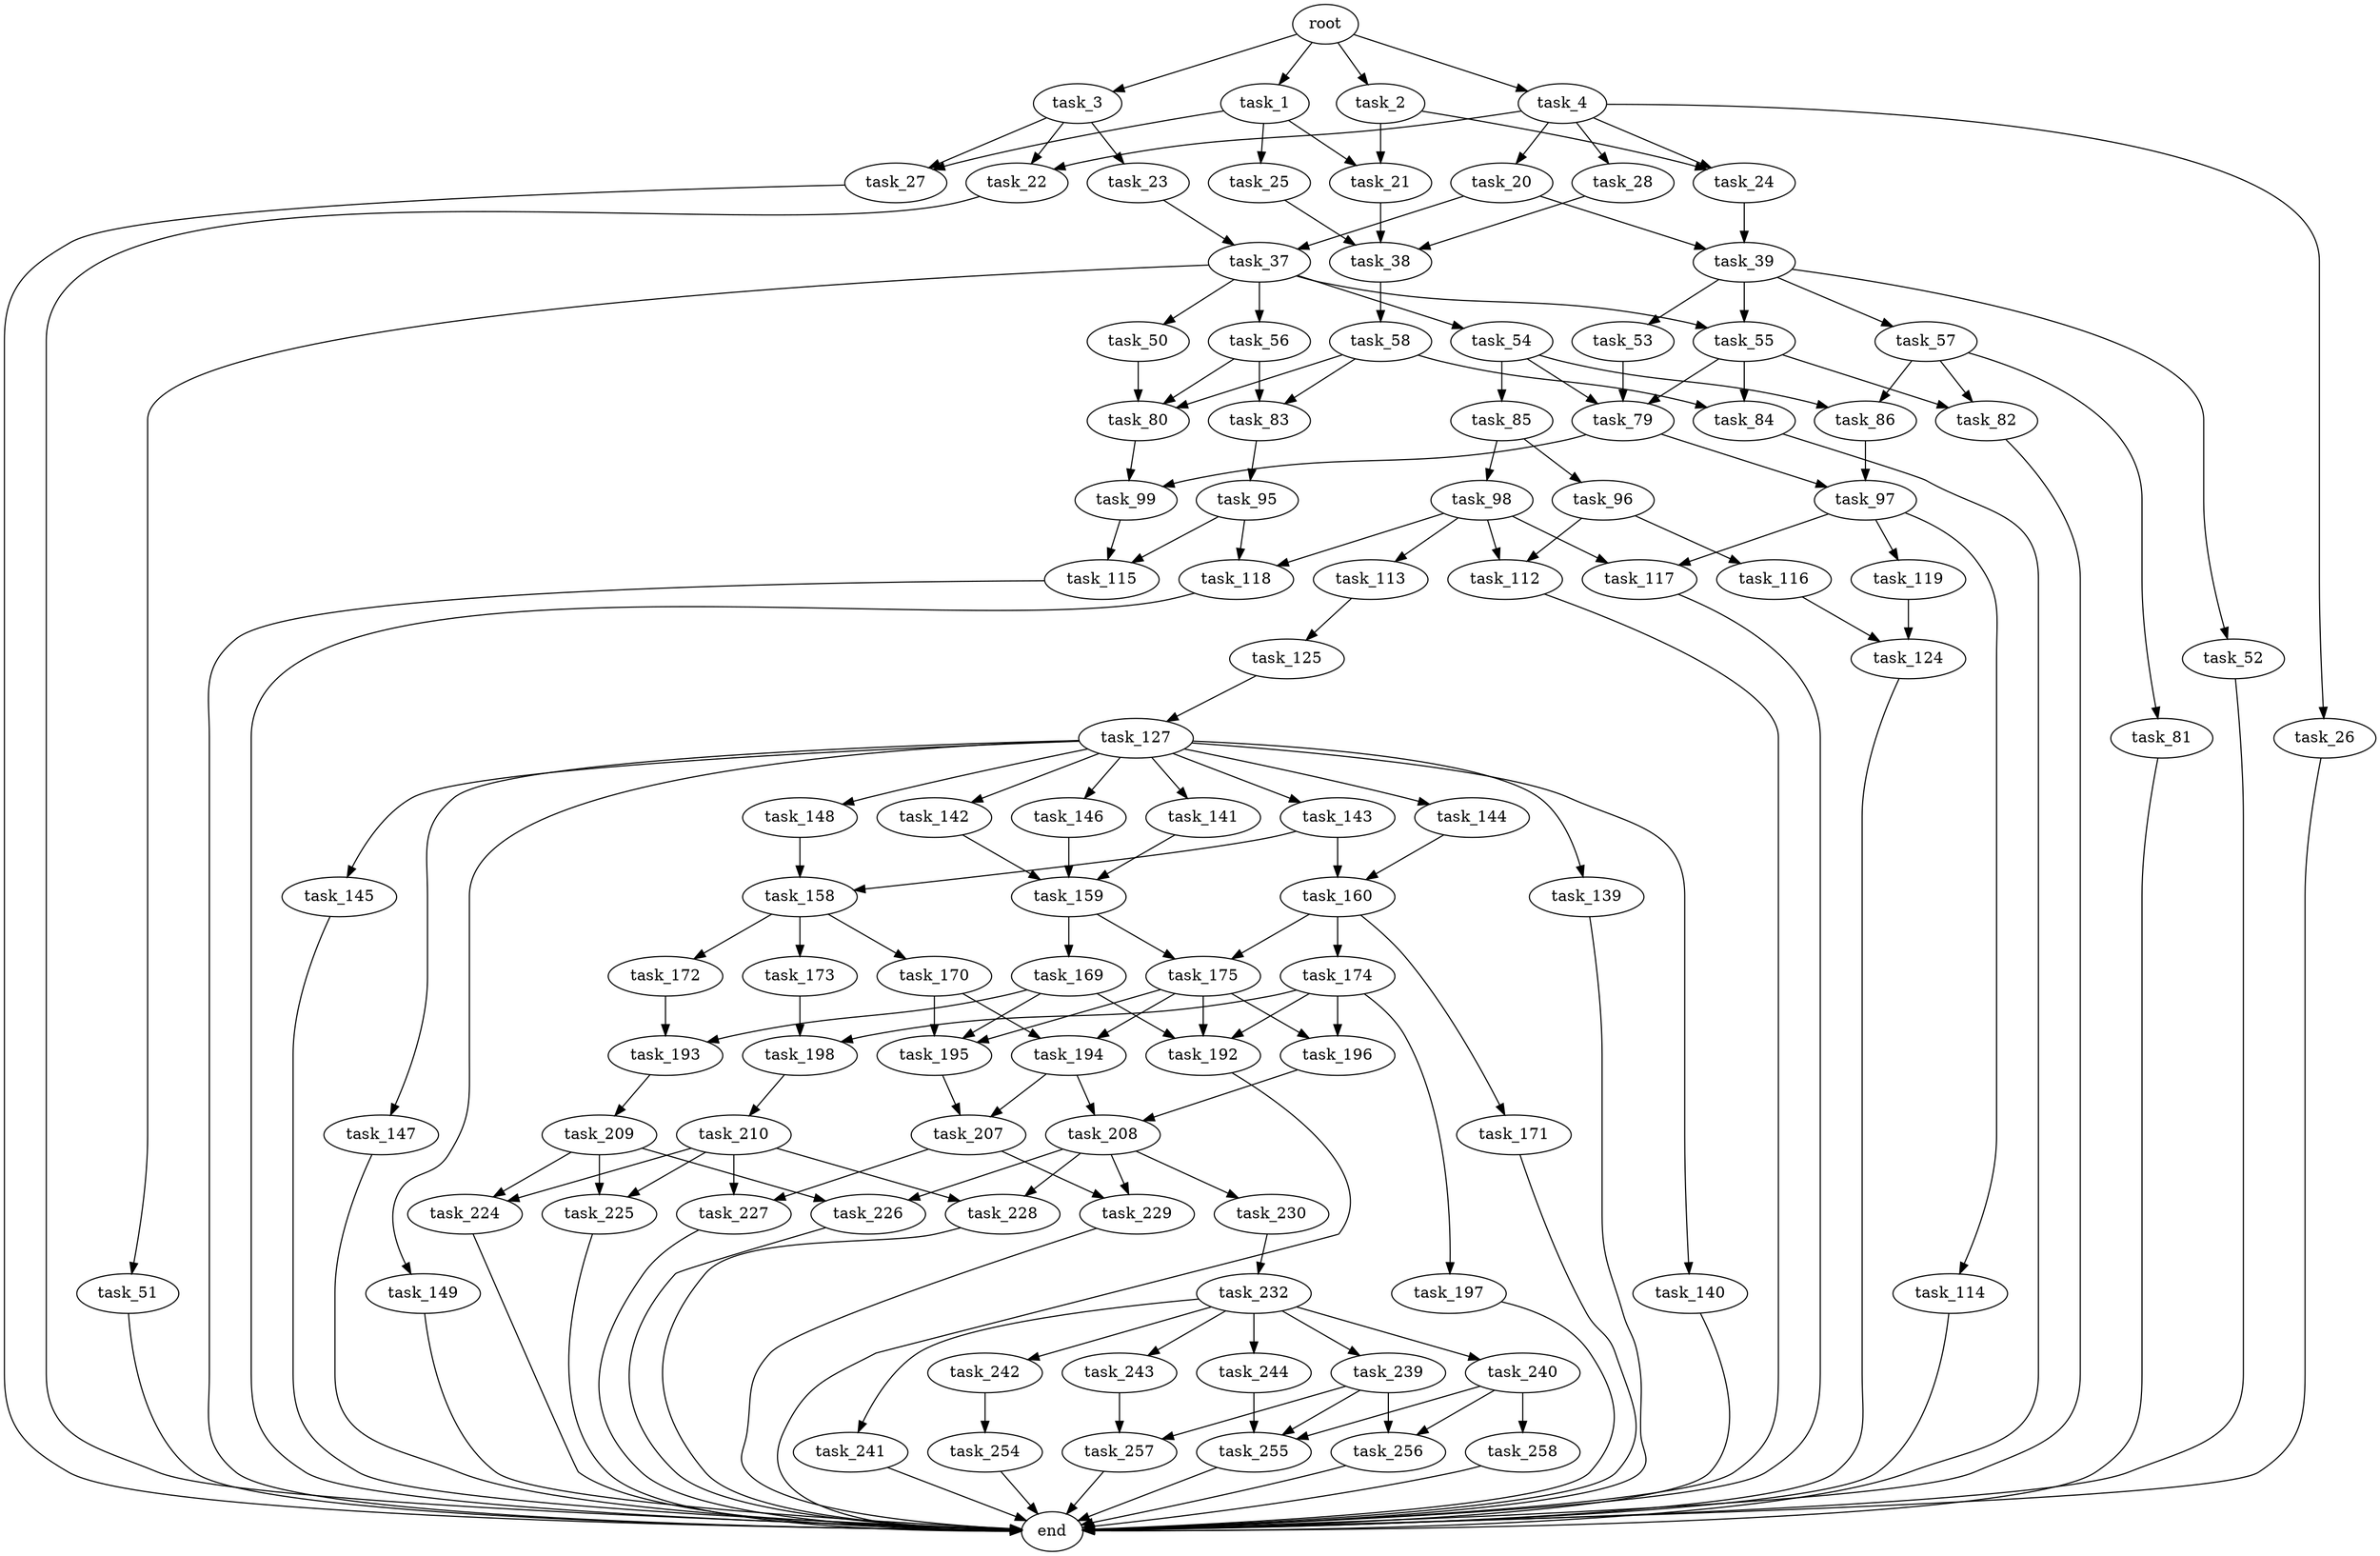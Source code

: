 digraph G {
  root [size="0.000000"];
  task_1 [size="214903066905.000000"];
  task_2 [size="339643215261.000000"];
  task_3 [size="68719476736.000000"];
  task_4 [size="1073741824000.000000"];
  task_20 [size="3657712091.000000"];
  task_21 [size="1073741824000.000000"];
  task_22 [size="106349610242.000000"];
  task_23 [size="782757789696.000000"];
  task_24 [size="35241206617.000000"];
  task_25 [size="8589934592.000000"];
  task_26 [size="30333551225.000000"];
  task_27 [size="31555109620.000000"];
  task_28 [size="21038986205.000000"];
  task_37 [size="727772761119.000000"];
  task_38 [size="8589934592.000000"];
  task_39 [size="4333153302.000000"];
  task_50 [size="6162696486.000000"];
  task_51 [size="231928233984.000000"];
  task_52 [size="32658532746.000000"];
  task_53 [size="368293445632.000000"];
  task_54 [size="7177950623.000000"];
  task_55 [size="134217728000.000000"];
  task_56 [size="549755813888.000000"];
  task_57 [size="28991029248.000000"];
  task_58 [size="68719476736.000000"];
  task_79 [size="223547697630.000000"];
  task_80 [size="33956357307.000000"];
  task_81 [size="19908175834.000000"];
  task_82 [size="34541319355.000000"];
  task_83 [size="782757789696.000000"];
  task_84 [size="7867336207.000000"];
  task_85 [size="3429176186.000000"];
  task_86 [size="8014707795.000000"];
  task_95 [size="9038882294.000000"];
  task_96 [size="28991029248.000000"];
  task_97 [size="693702020.000000"];
  task_98 [size="550075113033.000000"];
  task_99 [size="368293445632.000000"];
  task_112 [size="8259867586.000000"];
  task_113 [size="7483436967.000000"];
  task_114 [size="549755813888.000000"];
  task_115 [size="529909954500.000000"];
  task_116 [size="464968509.000000"];
  task_117 [size="8589934592.000000"];
  task_118 [size="66906098172.000000"];
  task_119 [size="4442682453.000000"];
  task_124 [size="47072512031.000000"];
  task_125 [size="28991029248.000000"];
  task_127 [size="3527727248.000000"];
  task_139 [size="8219166860.000000"];
  task_140 [size="28991029248.000000"];
  task_141 [size="15380038712.000000"];
  task_142 [size="68719476736.000000"];
  task_143 [size="15977575681.000000"];
  task_144 [size="8589934592.000000"];
  task_145 [size="210185336864.000000"];
  task_146 [size="19401643545.000000"];
  task_147 [size="722257915943.000000"];
  task_148 [size="1265143827.000000"];
  task_149 [size="368293445632.000000"];
  task_158 [size="28991029248.000000"];
  task_159 [size="6889996374.000000"];
  task_160 [size="7678973901.000000"];
  task_169 [size="28991029248.000000"];
  task_170 [size="8589934592.000000"];
  task_171 [size="37668381132.000000"];
  task_172 [size="231928233984.000000"];
  task_173 [size="51818099287.000000"];
  task_174 [size="3523279078.000000"];
  task_175 [size="877388088983.000000"];
  task_192 [size="904940192271.000000"];
  task_193 [size="51459582274.000000"];
  task_194 [size="18348879175.000000"];
  task_195 [size="8589934592.000000"];
  task_196 [size="97512645029.000000"];
  task_197 [size="3577447019.000000"];
  task_198 [size="1073741824000.000000"];
  task_207 [size="17549740335.000000"];
  task_208 [size="368293445632.000000"];
  task_209 [size="275736282319.000000"];
  task_210 [size="187582293930.000000"];
  task_224 [size="26502336187.000000"];
  task_225 [size="368293445632.000000"];
  task_226 [size="134217728000.000000"];
  task_227 [size="251263762233.000000"];
  task_228 [size="193154069761.000000"];
  task_229 [size="113123536881.000000"];
  task_230 [size="57653586662.000000"];
  task_232 [size="300945209499.000000"];
  task_239 [size="1073741824000.000000"];
  task_240 [size="2272940724.000000"];
  task_241 [size="28991029248.000000"];
  task_242 [size="527491705079.000000"];
  task_243 [size="1391547427.000000"];
  task_244 [size="284929269741.000000"];
  task_254 [size="9533531186.000000"];
  task_255 [size="5292253649.000000"];
  task_256 [size="10760760169.000000"];
  task_257 [size="37310474214.000000"];
  task_258 [size="7974505441.000000"];
  end [size="0.000000"];

  root -> task_1 [size="1.000000"];
  root -> task_2 [size="1.000000"];
  root -> task_3 [size="1.000000"];
  root -> task_4 [size="1.000000"];
  task_1 -> task_21 [size="411041792.000000"];
  task_1 -> task_25 [size="411041792.000000"];
  task_1 -> task_27 [size="411041792.000000"];
  task_2 -> task_21 [size="301989888.000000"];
  task_2 -> task_24 [size="301989888.000000"];
  task_3 -> task_22 [size="134217728.000000"];
  task_3 -> task_23 [size="134217728.000000"];
  task_3 -> task_27 [size="134217728.000000"];
  task_4 -> task_20 [size="838860800.000000"];
  task_4 -> task_22 [size="838860800.000000"];
  task_4 -> task_24 [size="838860800.000000"];
  task_4 -> task_26 [size="838860800.000000"];
  task_4 -> task_28 [size="838860800.000000"];
  task_20 -> task_37 [size="209715200.000000"];
  task_20 -> task_39 [size="209715200.000000"];
  task_21 -> task_38 [size="838860800.000000"];
  task_22 -> end [size="1.000000"];
  task_23 -> task_37 [size="679477248.000000"];
  task_24 -> task_39 [size="75497472.000000"];
  task_25 -> task_38 [size="33554432.000000"];
  task_26 -> end [size="1.000000"];
  task_27 -> end [size="1.000000"];
  task_28 -> task_38 [size="536870912.000000"];
  task_37 -> task_50 [size="679477248.000000"];
  task_37 -> task_51 [size="679477248.000000"];
  task_37 -> task_54 [size="679477248.000000"];
  task_37 -> task_55 [size="679477248.000000"];
  task_37 -> task_56 [size="679477248.000000"];
  task_38 -> task_58 [size="33554432.000000"];
  task_39 -> task_52 [size="301989888.000000"];
  task_39 -> task_53 [size="301989888.000000"];
  task_39 -> task_55 [size="301989888.000000"];
  task_39 -> task_57 [size="301989888.000000"];
  task_50 -> task_80 [size="209715200.000000"];
  task_51 -> end [size="1.000000"];
  task_52 -> end [size="1.000000"];
  task_53 -> task_79 [size="411041792.000000"];
  task_54 -> task_79 [size="301989888.000000"];
  task_54 -> task_85 [size="301989888.000000"];
  task_54 -> task_86 [size="301989888.000000"];
  task_55 -> task_79 [size="209715200.000000"];
  task_55 -> task_82 [size="209715200.000000"];
  task_55 -> task_84 [size="209715200.000000"];
  task_56 -> task_80 [size="536870912.000000"];
  task_56 -> task_83 [size="536870912.000000"];
  task_57 -> task_81 [size="75497472.000000"];
  task_57 -> task_82 [size="75497472.000000"];
  task_57 -> task_86 [size="75497472.000000"];
  task_58 -> task_80 [size="134217728.000000"];
  task_58 -> task_83 [size="134217728.000000"];
  task_58 -> task_84 [size="134217728.000000"];
  task_79 -> task_97 [size="411041792.000000"];
  task_79 -> task_99 [size="411041792.000000"];
  task_80 -> task_99 [size="679477248.000000"];
  task_81 -> end [size="1.000000"];
  task_82 -> end [size="1.000000"];
  task_83 -> task_95 [size="679477248.000000"];
  task_84 -> end [size="1.000000"];
  task_85 -> task_96 [size="75497472.000000"];
  task_85 -> task_98 [size="75497472.000000"];
  task_86 -> task_97 [size="838860800.000000"];
  task_95 -> task_115 [size="33554432.000000"];
  task_95 -> task_118 [size="33554432.000000"];
  task_96 -> task_112 [size="75497472.000000"];
  task_96 -> task_116 [size="75497472.000000"];
  task_97 -> task_114 [size="33554432.000000"];
  task_97 -> task_117 [size="33554432.000000"];
  task_97 -> task_119 [size="33554432.000000"];
  task_98 -> task_112 [size="411041792.000000"];
  task_98 -> task_113 [size="411041792.000000"];
  task_98 -> task_117 [size="411041792.000000"];
  task_98 -> task_118 [size="411041792.000000"];
  task_99 -> task_115 [size="411041792.000000"];
  task_112 -> end [size="1.000000"];
  task_113 -> task_125 [size="209715200.000000"];
  task_114 -> end [size="1.000000"];
  task_115 -> end [size="1.000000"];
  task_116 -> task_124 [size="33554432.000000"];
  task_117 -> end [size="1.000000"];
  task_118 -> end [size="1.000000"];
  task_119 -> task_124 [size="75497472.000000"];
  task_124 -> end [size="1.000000"];
  task_125 -> task_127 [size="75497472.000000"];
  task_127 -> task_139 [size="75497472.000000"];
  task_127 -> task_140 [size="75497472.000000"];
  task_127 -> task_141 [size="75497472.000000"];
  task_127 -> task_142 [size="75497472.000000"];
  task_127 -> task_143 [size="75497472.000000"];
  task_127 -> task_144 [size="75497472.000000"];
  task_127 -> task_145 [size="75497472.000000"];
  task_127 -> task_146 [size="75497472.000000"];
  task_127 -> task_147 [size="75497472.000000"];
  task_127 -> task_148 [size="75497472.000000"];
  task_127 -> task_149 [size="75497472.000000"];
  task_139 -> end [size="1.000000"];
  task_140 -> end [size="1.000000"];
  task_141 -> task_159 [size="838860800.000000"];
  task_142 -> task_159 [size="134217728.000000"];
  task_143 -> task_158 [size="33554432.000000"];
  task_143 -> task_160 [size="33554432.000000"];
  task_144 -> task_160 [size="33554432.000000"];
  task_145 -> end [size="1.000000"];
  task_146 -> task_159 [size="838860800.000000"];
  task_147 -> end [size="1.000000"];
  task_148 -> task_158 [size="75497472.000000"];
  task_149 -> end [size="1.000000"];
  task_158 -> task_170 [size="75497472.000000"];
  task_158 -> task_172 [size="75497472.000000"];
  task_158 -> task_173 [size="75497472.000000"];
  task_159 -> task_169 [size="134217728.000000"];
  task_159 -> task_175 [size="134217728.000000"];
  task_160 -> task_171 [size="209715200.000000"];
  task_160 -> task_174 [size="209715200.000000"];
  task_160 -> task_175 [size="209715200.000000"];
  task_169 -> task_192 [size="75497472.000000"];
  task_169 -> task_193 [size="75497472.000000"];
  task_169 -> task_195 [size="75497472.000000"];
  task_170 -> task_194 [size="33554432.000000"];
  task_170 -> task_195 [size="33554432.000000"];
  task_171 -> end [size="1.000000"];
  task_172 -> task_193 [size="301989888.000000"];
  task_173 -> task_198 [size="838860800.000000"];
  task_174 -> task_192 [size="75497472.000000"];
  task_174 -> task_196 [size="75497472.000000"];
  task_174 -> task_197 [size="75497472.000000"];
  task_174 -> task_198 [size="75497472.000000"];
  task_175 -> task_192 [size="838860800.000000"];
  task_175 -> task_194 [size="838860800.000000"];
  task_175 -> task_195 [size="838860800.000000"];
  task_175 -> task_196 [size="838860800.000000"];
  task_192 -> end [size="1.000000"];
  task_193 -> task_209 [size="209715200.000000"];
  task_194 -> task_207 [size="301989888.000000"];
  task_194 -> task_208 [size="301989888.000000"];
  task_195 -> task_207 [size="33554432.000000"];
  task_196 -> task_208 [size="134217728.000000"];
  task_197 -> end [size="1.000000"];
  task_198 -> task_210 [size="838860800.000000"];
  task_207 -> task_227 [size="33554432.000000"];
  task_207 -> task_229 [size="33554432.000000"];
  task_208 -> task_226 [size="411041792.000000"];
  task_208 -> task_228 [size="411041792.000000"];
  task_208 -> task_229 [size="411041792.000000"];
  task_208 -> task_230 [size="411041792.000000"];
  task_209 -> task_224 [size="536870912.000000"];
  task_209 -> task_225 [size="536870912.000000"];
  task_209 -> task_226 [size="536870912.000000"];
  task_210 -> task_224 [size="134217728.000000"];
  task_210 -> task_225 [size="134217728.000000"];
  task_210 -> task_227 [size="134217728.000000"];
  task_210 -> task_228 [size="134217728.000000"];
  task_224 -> end [size="1.000000"];
  task_225 -> end [size="1.000000"];
  task_226 -> end [size="1.000000"];
  task_227 -> end [size="1.000000"];
  task_228 -> end [size="1.000000"];
  task_229 -> end [size="1.000000"];
  task_230 -> task_232 [size="134217728.000000"];
  task_232 -> task_239 [size="838860800.000000"];
  task_232 -> task_240 [size="838860800.000000"];
  task_232 -> task_241 [size="838860800.000000"];
  task_232 -> task_242 [size="838860800.000000"];
  task_232 -> task_243 [size="838860800.000000"];
  task_232 -> task_244 [size="838860800.000000"];
  task_239 -> task_255 [size="838860800.000000"];
  task_239 -> task_256 [size="838860800.000000"];
  task_239 -> task_257 [size="838860800.000000"];
  task_240 -> task_255 [size="75497472.000000"];
  task_240 -> task_256 [size="75497472.000000"];
  task_240 -> task_258 [size="75497472.000000"];
  task_241 -> end [size="1.000000"];
  task_242 -> task_254 [size="679477248.000000"];
  task_243 -> task_257 [size="33554432.000000"];
  task_244 -> task_255 [size="209715200.000000"];
  task_254 -> end [size="1.000000"];
  task_255 -> end [size="1.000000"];
  task_256 -> end [size="1.000000"];
  task_257 -> end [size="1.000000"];
  task_258 -> end [size="1.000000"];
}
